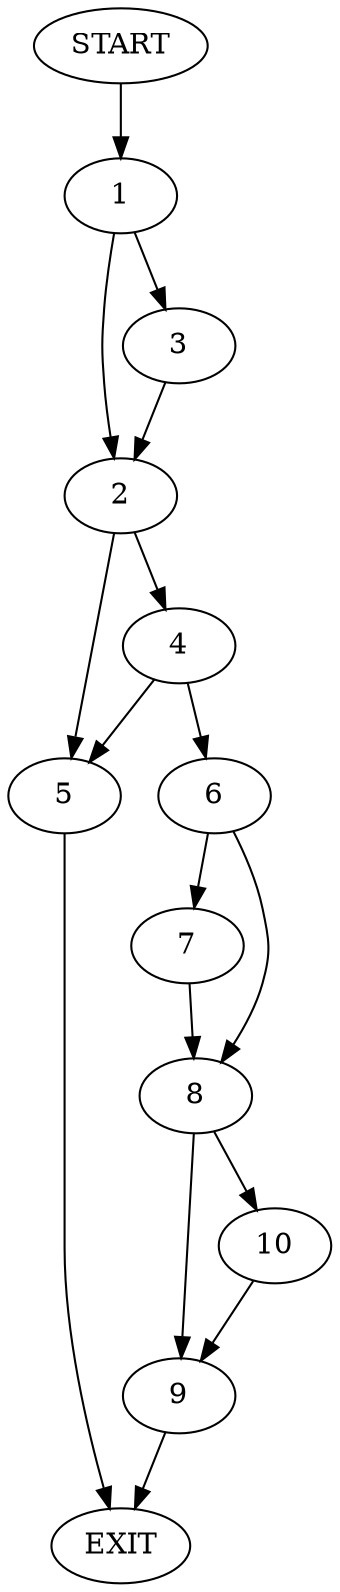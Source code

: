 digraph {
0 [label="START"]
11 [label="EXIT"]
0 -> 1
1 -> 2
1 -> 3
2 -> 4
2 -> 5
3 -> 2
5 -> 11
4 -> 5
4 -> 6
6 -> 7
6 -> 8
8 -> 9
8 -> 10
7 -> 8
10 -> 9
9 -> 11
}
